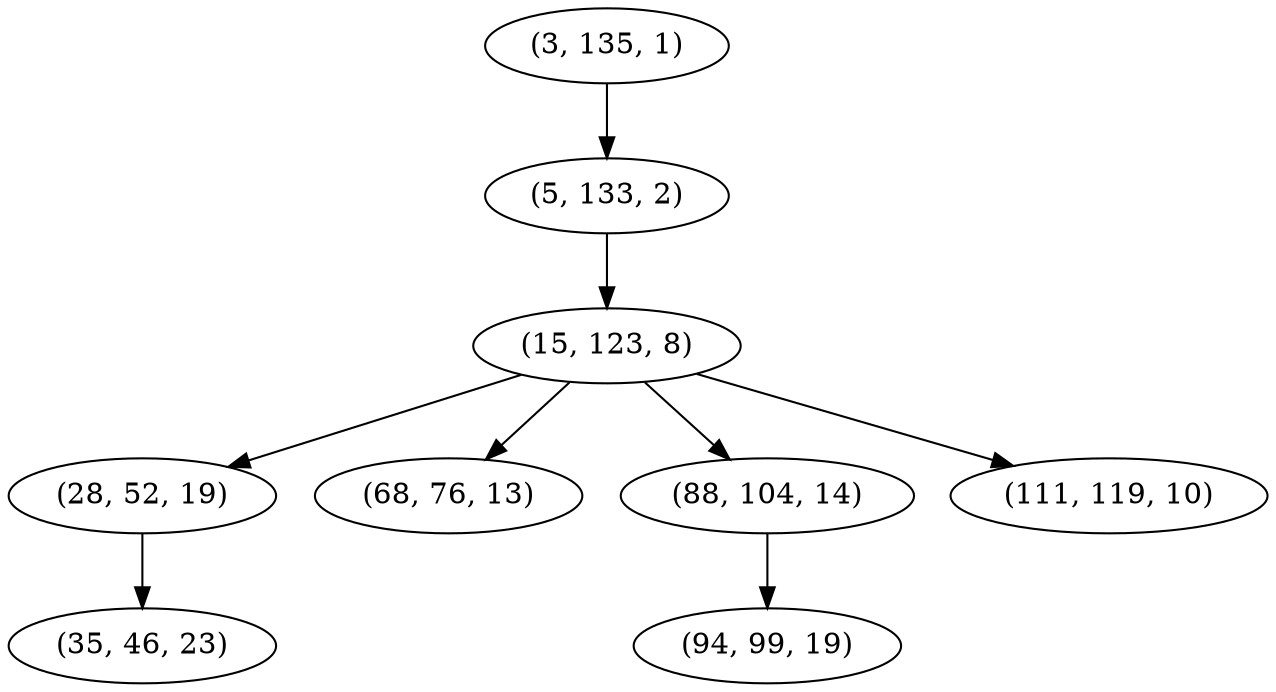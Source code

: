 digraph tree {
    "(3, 135, 1)";
    "(5, 133, 2)";
    "(15, 123, 8)";
    "(28, 52, 19)";
    "(35, 46, 23)";
    "(68, 76, 13)";
    "(88, 104, 14)";
    "(94, 99, 19)";
    "(111, 119, 10)";
    "(3, 135, 1)" -> "(5, 133, 2)";
    "(5, 133, 2)" -> "(15, 123, 8)";
    "(15, 123, 8)" -> "(28, 52, 19)";
    "(15, 123, 8)" -> "(68, 76, 13)";
    "(15, 123, 8)" -> "(88, 104, 14)";
    "(15, 123, 8)" -> "(111, 119, 10)";
    "(28, 52, 19)" -> "(35, 46, 23)";
    "(88, 104, 14)" -> "(94, 99, 19)";
}
